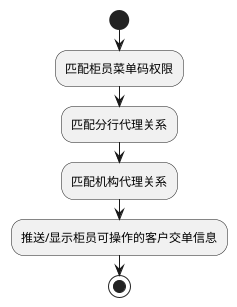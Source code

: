 @startuml
'https://plantuml.com/activity-diagram-beta

start
:匹配柜员菜单码权限;
:匹配分行代理关系;
:匹配机构代理关系;
:推送/显示柜员可操作的客户交单信息;
stop

@enduml
